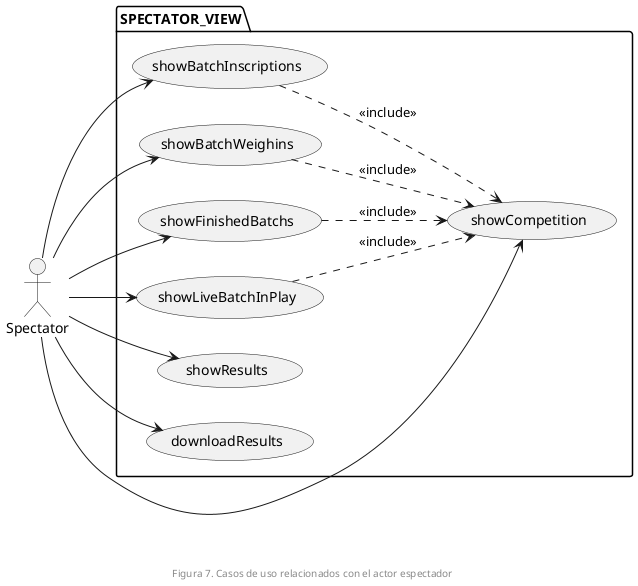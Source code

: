 @startuml
left to right direction

package SPECTATOR_VIEW {
  usecase showCompetition
  usecase showBatchInscriptions
  usecase showBatchWeighins
  usecase showFinishedBatchs
  usecase showLiveBatchInPlay
  usecase showResults
  usecase downloadResults
}

Spectator --> showCompetition
Spectator --> showBatchInscriptions
Spectator --> showBatchWeighins
Spectator --> showFinishedBatchs
Spectator --> showLiveBatchInPlay
Spectator --> showResults
Spectator --> downloadResults


showBatchInscriptions ..> showCompetition : <<include>>
showBatchWeighins  ..> showCompetition : <<include>>
showFinishedBatchs ..> showCompetition : <<include>>
showLiveBatchInPlay ..> showCompetition : <<include>>

footer \n\nFigura 7. Casos de uso relacionados con el actor espectador
@enduml